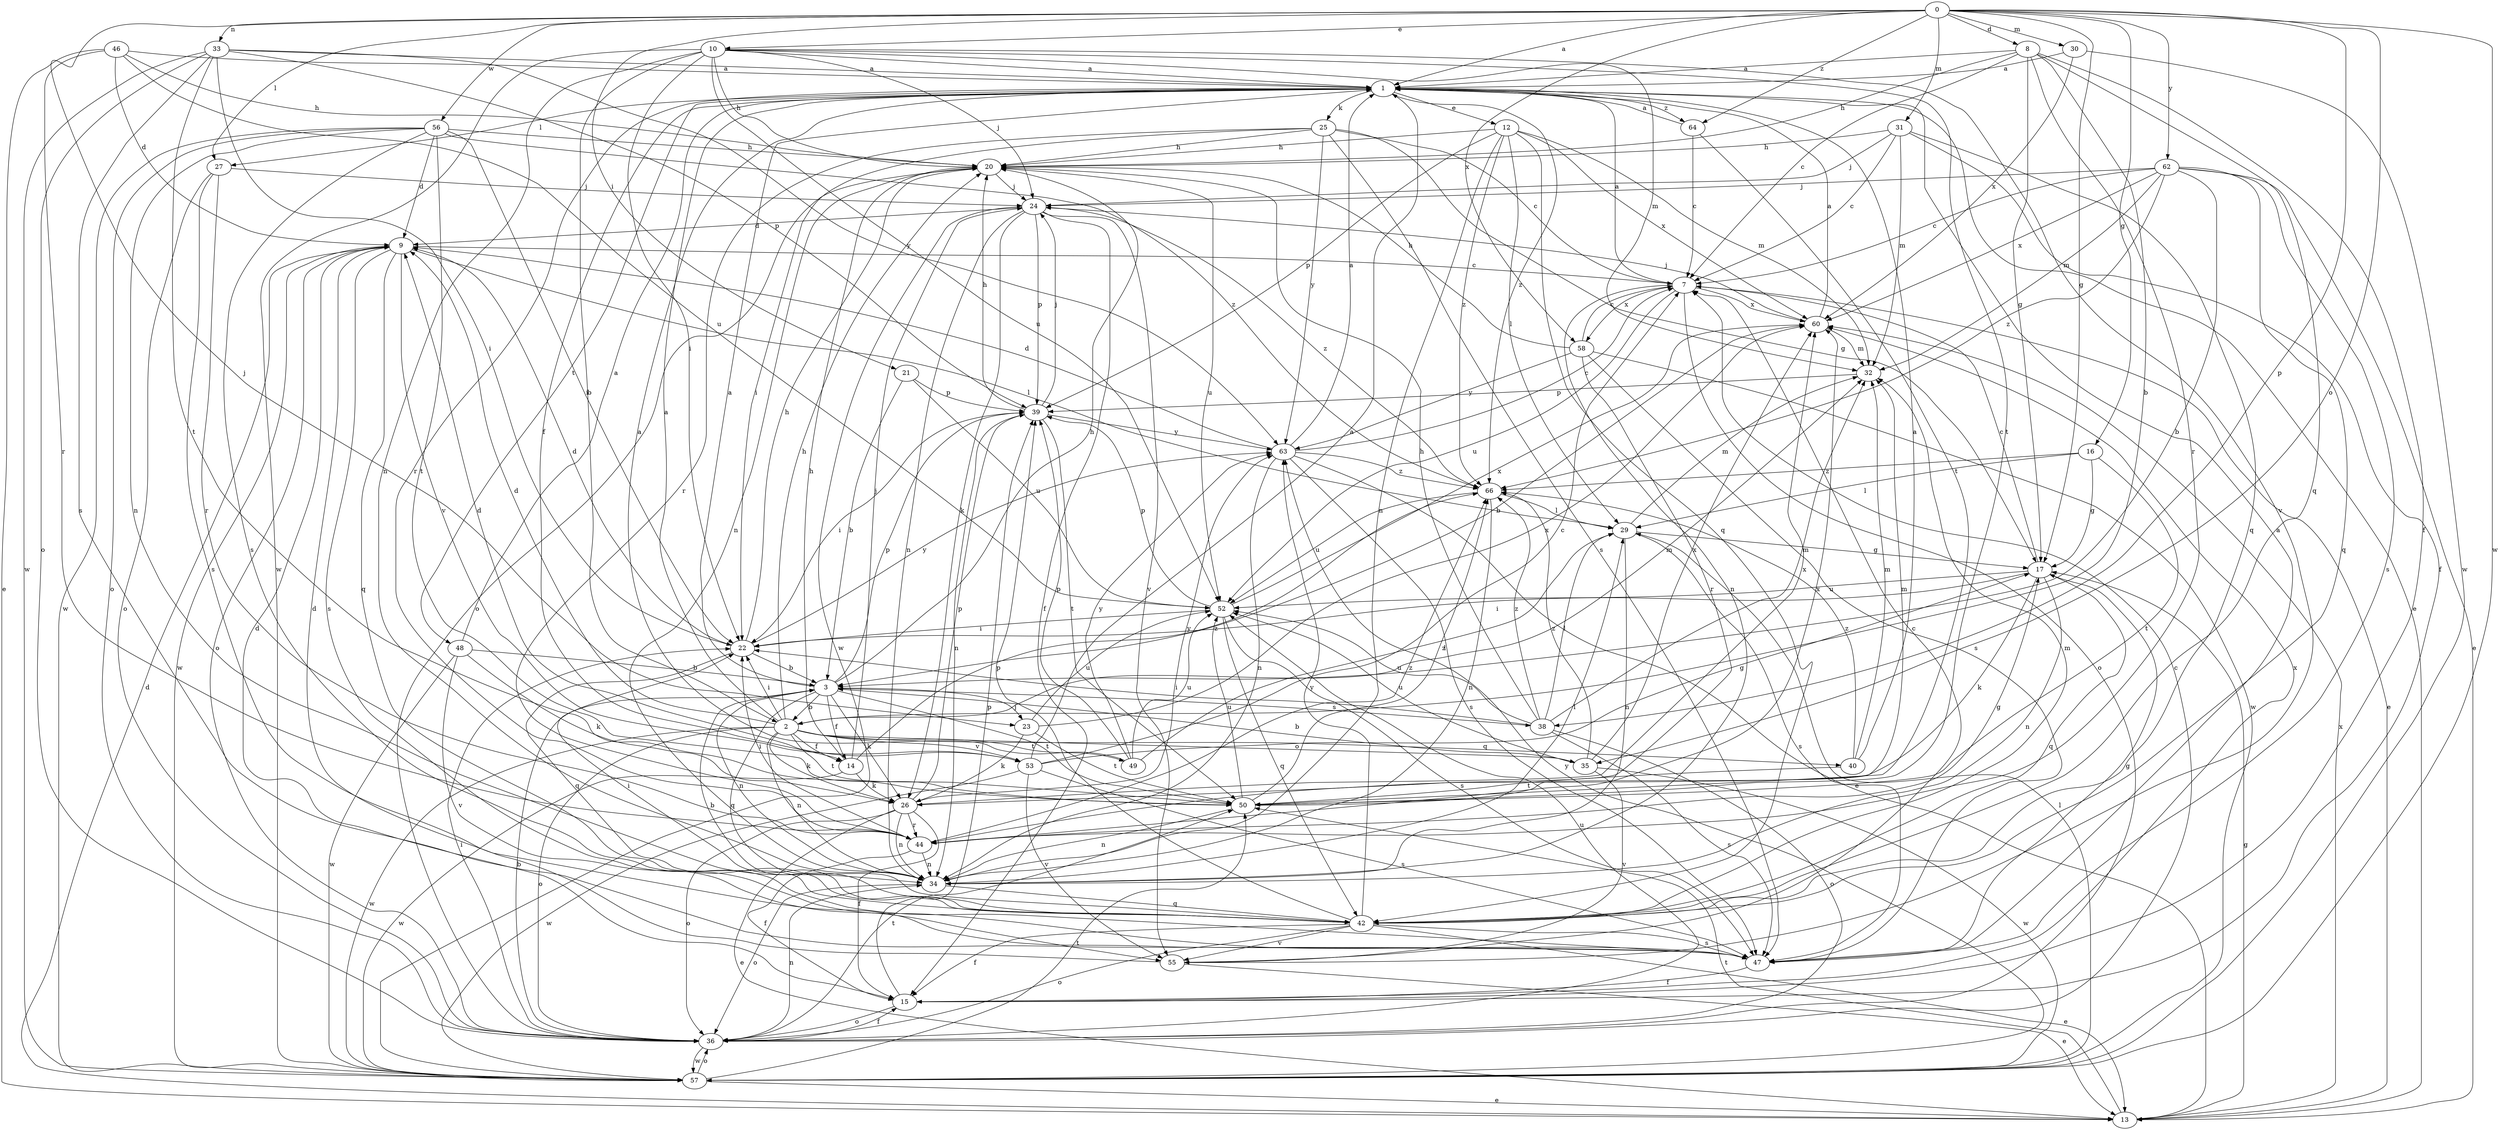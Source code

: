 strict digraph  {
0;
1;
2;
3;
7;
8;
9;
10;
12;
13;
14;
15;
16;
17;
20;
21;
22;
23;
24;
25;
26;
27;
29;
30;
31;
32;
33;
34;
35;
36;
38;
39;
40;
42;
44;
46;
47;
48;
49;
50;
52;
53;
55;
56;
57;
58;
60;
62;
63;
64;
66;
0 -> 1  [label=a];
0 -> 8  [label=d];
0 -> 10  [label=e];
0 -> 16  [label=g];
0 -> 17  [label=g];
0 -> 21  [label=i];
0 -> 23  [label=j];
0 -> 27  [label=l];
0 -> 30  [label=m];
0 -> 31  [label=m];
0 -> 33  [label=n];
0 -> 35  [label=o];
0 -> 38  [label=p];
0 -> 56  [label=w];
0 -> 57  [label=w];
0 -> 58  [label=x];
0 -> 62  [label=y];
0 -> 64  [label=z];
1 -> 12  [label=e];
1 -> 13  [label=e];
1 -> 14  [label=f];
1 -> 25  [label=k];
1 -> 27  [label=l];
1 -> 44  [label=r];
1 -> 48  [label=t];
1 -> 64  [label=z];
1 -> 66  [label=z];
2 -> 1  [label=a];
2 -> 9  [label=d];
2 -> 14  [label=f];
2 -> 20  [label=h];
2 -> 22  [label=i];
2 -> 26  [label=k];
2 -> 32  [label=m];
2 -> 34  [label=n];
2 -> 35  [label=o];
2 -> 36  [label=o];
2 -> 40  [label=q];
2 -> 49  [label=t];
2 -> 50  [label=t];
2 -> 53  [label=v];
2 -> 57  [label=w];
3 -> 1  [label=a];
3 -> 2  [label=b];
3 -> 14  [label=f];
3 -> 20  [label=h];
3 -> 23  [label=j];
3 -> 26  [label=k];
3 -> 34  [label=n];
3 -> 39  [label=p];
3 -> 42  [label=q];
3 -> 50  [label=t];
3 -> 38  [label=s];
7 -> 1  [label=a];
7 -> 13  [label=e];
7 -> 34  [label=n];
7 -> 36  [label=o];
7 -> 52  [label=u];
7 -> 58  [label=x];
7 -> 60  [label=x];
8 -> 1  [label=a];
8 -> 2  [label=b];
8 -> 7  [label=c];
8 -> 15  [label=f];
8 -> 17  [label=g];
8 -> 20  [label=h];
8 -> 42  [label=q];
8 -> 44  [label=r];
9 -> 7  [label=c];
9 -> 29  [label=l];
9 -> 36  [label=o];
9 -> 42  [label=q];
9 -> 47  [label=s];
9 -> 53  [label=v];
9 -> 57  [label=w];
10 -> 1  [label=a];
10 -> 2  [label=b];
10 -> 20  [label=h];
10 -> 22  [label=i];
10 -> 24  [label=j];
10 -> 32  [label=m];
10 -> 34  [label=n];
10 -> 50  [label=t];
10 -> 52  [label=u];
10 -> 55  [label=v];
10 -> 57  [label=w];
12 -> 20  [label=h];
12 -> 29  [label=l];
12 -> 32  [label=m];
12 -> 34  [label=n];
12 -> 39  [label=p];
12 -> 42  [label=q];
12 -> 60  [label=x];
12 -> 66  [label=z];
13 -> 9  [label=d];
13 -> 17  [label=g];
13 -> 50  [label=t];
13 -> 60  [label=x];
14 -> 20  [label=h];
14 -> 24  [label=j];
14 -> 26  [label=k];
14 -> 57  [label=w];
14 -> 66  [label=z];
15 -> 9  [label=d];
15 -> 36  [label=o];
15 -> 39  [label=p];
15 -> 60  [label=x];
16 -> 17  [label=g];
16 -> 29  [label=l];
16 -> 50  [label=t];
16 -> 66  [label=z];
17 -> 7  [label=c];
17 -> 22  [label=i];
17 -> 26  [label=k];
17 -> 34  [label=n];
17 -> 42  [label=q];
17 -> 52  [label=u];
20 -> 24  [label=j];
20 -> 34  [label=n];
20 -> 36  [label=o];
20 -> 52  [label=u];
21 -> 3  [label=b];
21 -> 39  [label=p];
21 -> 52  [label=u];
22 -> 3  [label=b];
22 -> 9  [label=d];
22 -> 20  [label=h];
22 -> 42  [label=q];
22 -> 63  [label=y];
23 -> 26  [label=k];
23 -> 50  [label=t];
23 -> 52  [label=u];
23 -> 60  [label=x];
24 -> 9  [label=d];
24 -> 15  [label=f];
24 -> 26  [label=k];
24 -> 34  [label=n];
24 -> 39  [label=p];
24 -> 55  [label=v];
24 -> 57  [label=w];
24 -> 66  [label=z];
25 -> 7  [label=c];
25 -> 17  [label=g];
25 -> 20  [label=h];
25 -> 22  [label=i];
25 -> 44  [label=r];
25 -> 47  [label=s];
25 -> 63  [label=y];
26 -> 13  [label=e];
26 -> 15  [label=f];
26 -> 34  [label=n];
26 -> 36  [label=o];
26 -> 39  [label=p];
26 -> 44  [label=r];
26 -> 60  [label=x];
26 -> 63  [label=y];
27 -> 24  [label=j];
27 -> 36  [label=o];
27 -> 44  [label=r];
27 -> 47  [label=s];
29 -> 17  [label=g];
29 -> 32  [label=m];
29 -> 34  [label=n];
29 -> 47  [label=s];
30 -> 1  [label=a];
30 -> 57  [label=w];
30 -> 60  [label=x];
31 -> 7  [label=c];
31 -> 15  [label=f];
31 -> 20  [label=h];
31 -> 24  [label=j];
31 -> 32  [label=m];
31 -> 42  [label=q];
32 -> 39  [label=p];
33 -> 1  [label=a];
33 -> 22  [label=i];
33 -> 36  [label=o];
33 -> 39  [label=p];
33 -> 47  [label=s];
33 -> 50  [label=t];
33 -> 57  [label=w];
33 -> 63  [label=y];
34 -> 29  [label=l];
34 -> 36  [label=o];
34 -> 42  [label=q];
35 -> 3  [label=b];
35 -> 52  [label=u];
35 -> 55  [label=v];
35 -> 57  [label=w];
35 -> 60  [label=x];
35 -> 66  [label=z];
36 -> 3  [label=b];
36 -> 7  [label=c];
36 -> 15  [label=f];
36 -> 22  [label=i];
36 -> 34  [label=n];
36 -> 50  [label=t];
36 -> 52  [label=u];
36 -> 57  [label=w];
38 -> 20  [label=h];
38 -> 22  [label=i];
38 -> 29  [label=l];
38 -> 32  [label=m];
38 -> 36  [label=o];
38 -> 47  [label=s];
38 -> 52  [label=u];
38 -> 66  [label=z];
39 -> 20  [label=h];
39 -> 22  [label=i];
39 -> 24  [label=j];
39 -> 34  [label=n];
39 -> 50  [label=t];
39 -> 63  [label=y];
40 -> 1  [label=a];
40 -> 32  [label=m];
40 -> 50  [label=t];
40 -> 66  [label=z];
42 -> 3  [label=b];
42 -> 13  [label=e];
42 -> 15  [label=f];
42 -> 22  [label=i];
42 -> 32  [label=m];
42 -> 36  [label=o];
42 -> 39  [label=p];
42 -> 47  [label=s];
42 -> 55  [label=v];
42 -> 63  [label=y];
44 -> 15  [label=f];
44 -> 17  [label=g];
44 -> 22  [label=i];
44 -> 34  [label=n];
44 -> 60  [label=x];
44 -> 66  [label=z];
46 -> 1  [label=a];
46 -> 9  [label=d];
46 -> 13  [label=e];
46 -> 20  [label=h];
46 -> 44  [label=r];
46 -> 52  [label=u];
47 -> 1  [label=a];
47 -> 15  [label=f];
47 -> 17  [label=g];
48 -> 1  [label=a];
48 -> 3  [label=b];
48 -> 26  [label=k];
48 -> 55  [label=v];
48 -> 57  [label=w];
49 -> 1  [label=a];
49 -> 29  [label=l];
49 -> 39  [label=p];
49 -> 52  [label=u];
49 -> 63  [label=y];
50 -> 32  [label=m];
50 -> 34  [label=n];
50 -> 52  [label=u];
50 -> 66  [label=z];
52 -> 22  [label=i];
52 -> 39  [label=p];
52 -> 42  [label=q];
52 -> 47  [label=s];
52 -> 60  [label=x];
53 -> 1  [label=a];
53 -> 7  [label=c];
53 -> 9  [label=d];
53 -> 17  [label=g];
53 -> 47  [label=s];
53 -> 55  [label=v];
53 -> 57  [label=w];
55 -> 7  [label=c];
55 -> 9  [label=d];
55 -> 13  [label=e];
56 -> 9  [label=d];
56 -> 20  [label=h];
56 -> 22  [label=i];
56 -> 34  [label=n];
56 -> 36  [label=o];
56 -> 47  [label=s];
56 -> 50  [label=t];
56 -> 57  [label=w];
56 -> 66  [label=z];
57 -> 13  [label=e];
57 -> 29  [label=l];
57 -> 36  [label=o];
57 -> 50  [label=t];
57 -> 63  [label=y];
58 -> 7  [label=c];
58 -> 20  [label=h];
58 -> 44  [label=r];
58 -> 47  [label=s];
58 -> 57  [label=w];
58 -> 63  [label=y];
60 -> 1  [label=a];
60 -> 3  [label=b];
60 -> 24  [label=j];
60 -> 32  [label=m];
62 -> 3  [label=b];
62 -> 7  [label=c];
62 -> 13  [label=e];
62 -> 24  [label=j];
62 -> 32  [label=m];
62 -> 42  [label=q];
62 -> 47  [label=s];
62 -> 60  [label=x];
62 -> 66  [label=z];
63 -> 1  [label=a];
63 -> 7  [label=c];
63 -> 9  [label=d];
63 -> 13  [label=e];
63 -> 34  [label=n];
63 -> 47  [label=s];
63 -> 66  [label=z];
64 -> 1  [label=a];
64 -> 7  [label=c];
64 -> 50  [label=t];
66 -> 29  [label=l];
66 -> 34  [label=n];
66 -> 52  [label=u];
}
